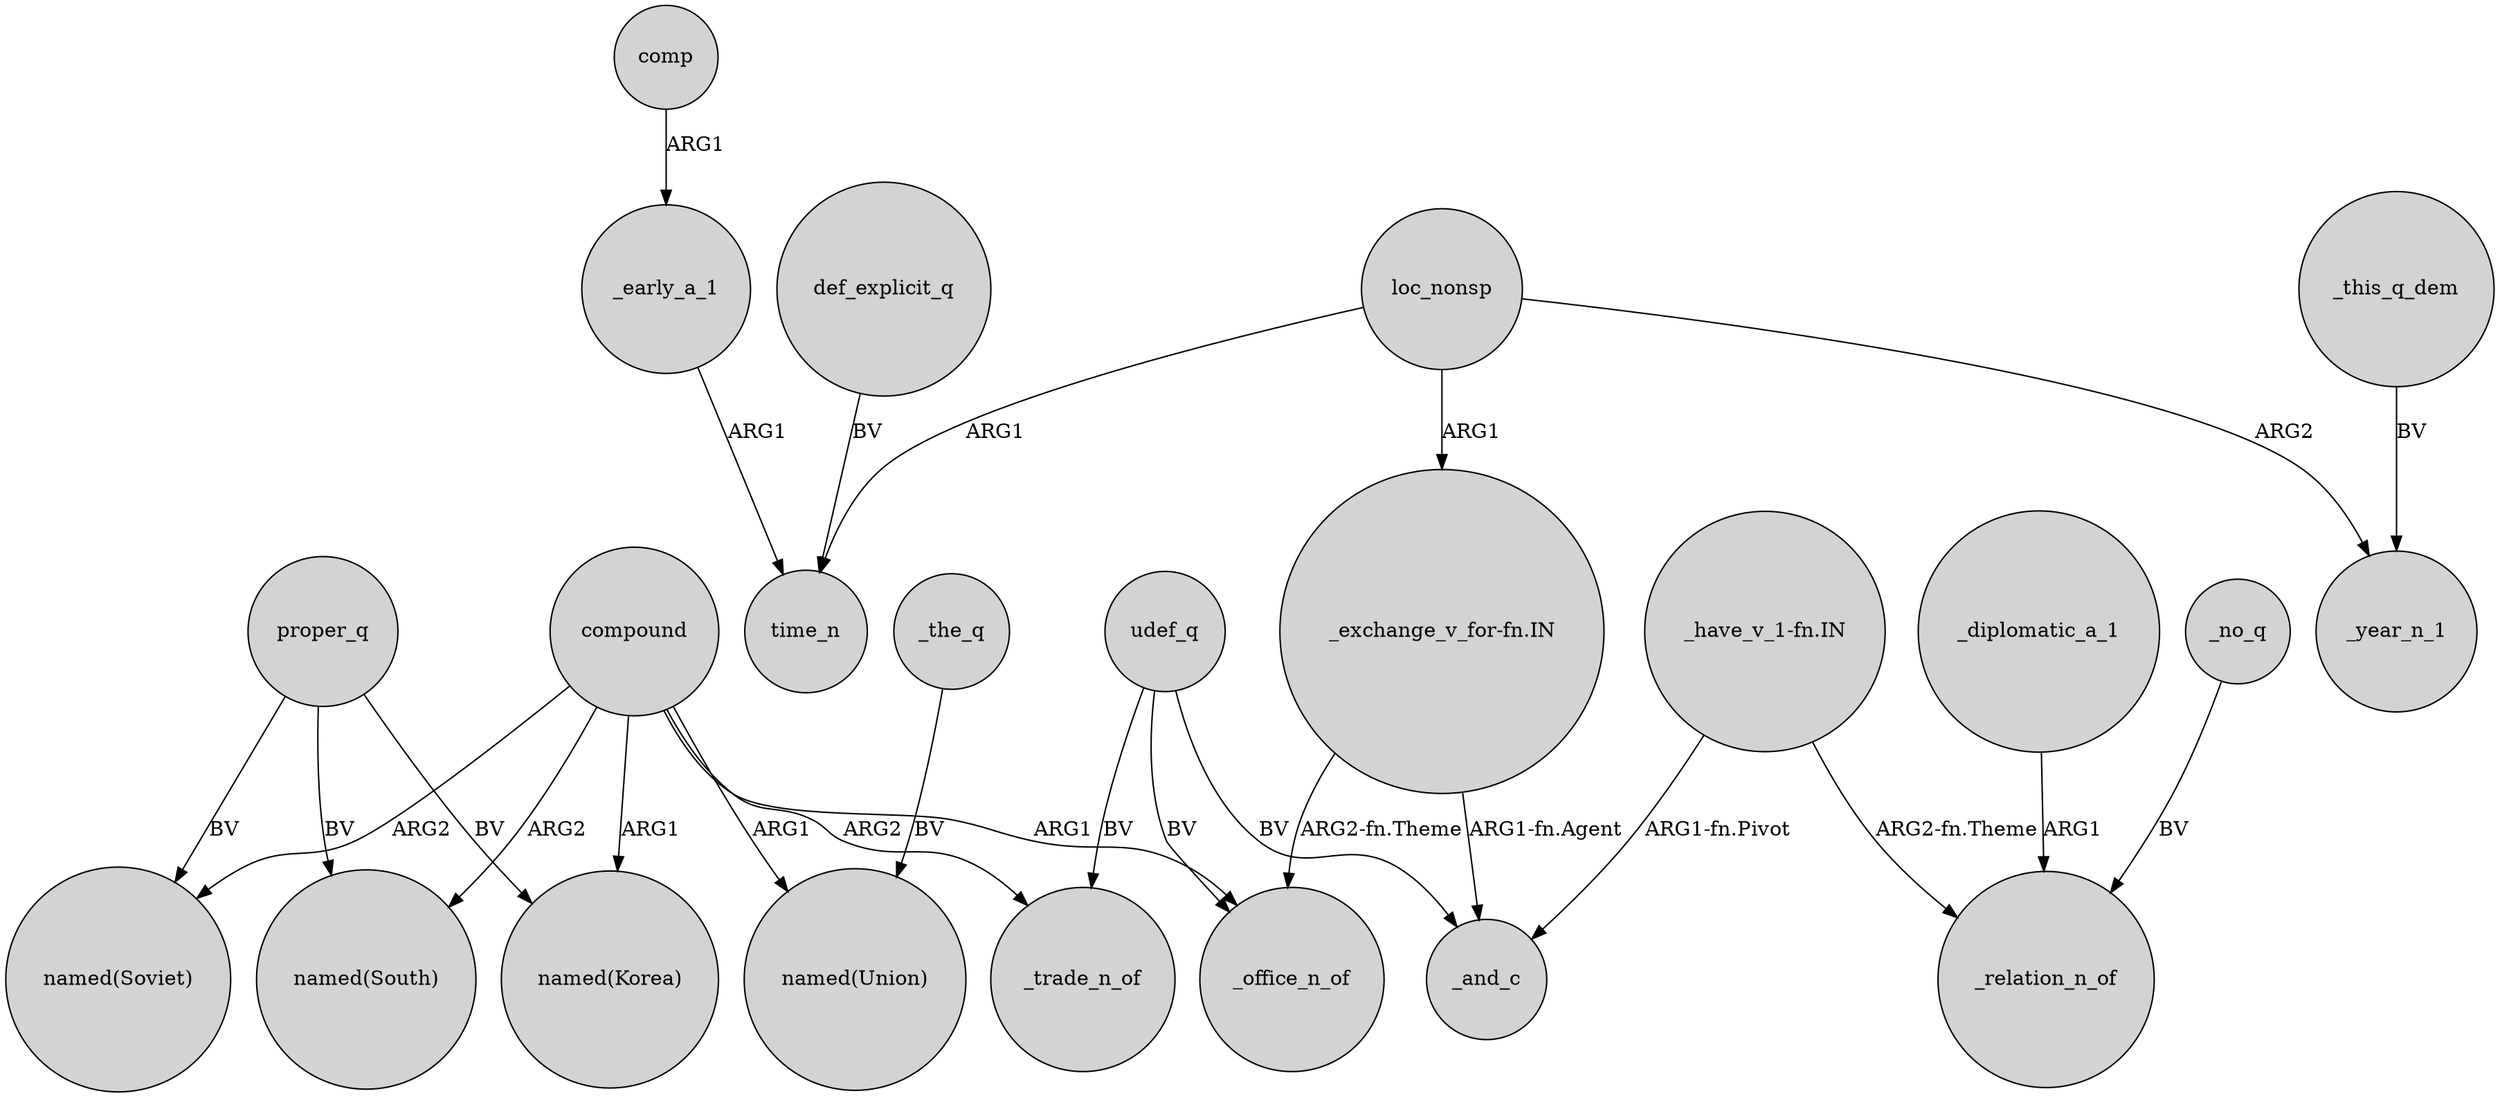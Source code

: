 digraph {
	node [shape=circle style=filled]
	udef_q -> _office_n_of [label=BV]
	compound -> "named(South)" [label=ARG2]
	"_have_v_1-fn.IN" -> _relation_n_of [label="ARG2-fn.Theme"]
	udef_q -> _trade_n_of [label=BV]
	def_explicit_q -> time_n [label=BV]
	compound -> _office_n_of [label=ARG1]
	loc_nonsp -> time_n [label=ARG1]
	proper_q -> "named(Soviet)" [label=BV]
	_diplomatic_a_1 -> _relation_n_of [label=ARG1]
	comp -> _early_a_1 [label=ARG1]
	_the_q -> "named(Union)" [label=BV]
	loc_nonsp -> "_exchange_v_for-fn.IN" [label=ARG1]
	compound -> "named(Union)" [label=ARG1]
	"_have_v_1-fn.IN" -> _and_c [label="ARG1-fn.Pivot"]
	proper_q -> "named(Korea)" [label=BV]
	compound -> _trade_n_of [label=ARG2]
	loc_nonsp -> _year_n_1 [label=ARG2]
	compound -> "named(Soviet)" [label=ARG2]
	"_exchange_v_for-fn.IN" -> _and_c [label="ARG1-fn.Agent"]
	_no_q -> _relation_n_of [label=BV]
	_early_a_1 -> time_n [label=ARG1]
	udef_q -> _and_c [label=BV]
	proper_q -> "named(South)" [label=BV]
	"_exchange_v_for-fn.IN" -> _office_n_of [label="ARG2-fn.Theme"]
	compound -> "named(Korea)" [label=ARG1]
	_this_q_dem -> _year_n_1 [label=BV]
}
